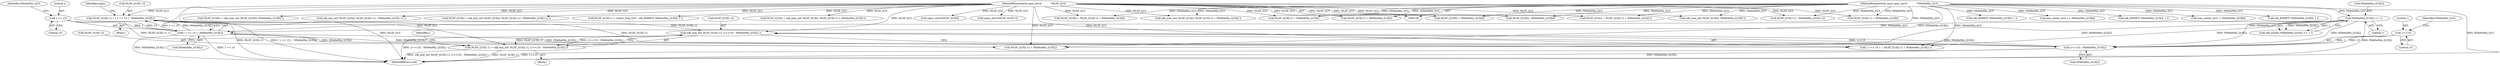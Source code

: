 digraph "0_Android_0d052d64480a30e83fcdda80f4774624e044beb7@pointer" {
"1000428" [label="(Call,silk_min_int( NLSF_Q15[L-1], (1<<15) - NDeltaMin_Q15[L] ))"];
"1000259" [label="(Call,NLSF_Q15[L-1] = ( 1 << 15 ) - NDeltaMin_Q15[L])"];
"1000265" [label="(Call,( 1 << 15 ) - NDeltaMin_Q15[L])"];
"1000266" [label="(Call,1 << 15)"];
"1000128" [label="(MethodParameterIn,const opus_int16            *NDeltaMin_Q15)"];
"1000144" [label="(Call,NDeltaMin_Q15[L] >= 1)"];
"1000127" [label="(MethodParameterIn,opus_int16            *NLSF_Q15)"];
"1000434" [label="(Call,(1<<15) - NDeltaMin_Q15[L])"];
"1000435" [label="(Call,1<<15)"];
"1000422" [label="(Call,NLSF_Q15[L-1] = silk_min_int( NLSF_Q15[L-1], (1<<15) - NDeltaMin_Q15[L] ))"];
"1000259" [label="(Call,NLSF_Q15[L-1] = ( 1 << 15 ) - NDeltaMin_Q15[L])"];
"1000265" [label="(Call,( 1 << 15 ) - NDeltaMin_Q15[L])"];
"1000260" [label="(Call,NLSF_Q15[L-1])"];
"1000145" [label="(Call,NDeltaMin_Q15[L])"];
"1000409" [label="(Call,silk_max_int( NLSF_Q15[i], NLSF_Q15[i-1] + NDeltaMin_Q15[i] ))"];
"1000268" [label="(Literal,15)"];
"1000429" [label="(Call,NLSF_Q15[L-1])"];
"1000127" [label="(MethodParameterIn,opus_int16            *NLSF_Q15)"];
"1000185" [label="(Call,NLSF_Q15[i] - ( NLSF_Q15[i-1] + NDeltaMin_Q15[i] ))"];
"1000148" [label="(Literal,1)"];
"1000333" [label="(Call,(opus_int32)NLSF_Q15[I-1])"];
"1000258" [label="(Block,)"];
"1000143" [label="(Call,silk_assert( NDeltaMin_Q15[L] >= 1 ))"];
"1000128" [label="(MethodParameterIn,const opus_int16            *NDeltaMin_Q15)"];
"1000422" [label="(Call,NLSF_Q15[L-1] = silk_min_int( NLSF_Q15[L-1], (1<<15) - NDeltaMin_Q15[L] ))"];
"1000438" [label="(Call,NDeltaMin_Q15[L])"];
"1000356" [label="(Call,silk_RSHIFT( NDeltaMin_Q15[I], 1 ))"];
"1000287" [label="(Call,min_center_Q15 += NDeltaMin_Q15[k])"];
"1000385" [label="(Call,NLSF_Q15[0] = silk_max_int( NLSF_Q15[0], NDeltaMin_Q15[0] ))"];
"1000439" [label="(Identifier,NDeltaMin_Q15)"];
"1000456" [label="(Call,silk_min_int( NLSF_Q15[i], NLSF_Q15[i+1] - NDeltaMin_Q15[i+1] ))"];
"1000270" [label="(Identifier,NDeltaMin_Q15)"];
"1000365" [label="(Call,NLSF_Q15[I-1] + NDeltaMin_Q15[I])"];
"1000452" [label="(Call,NLSF_Q15[i] = silk_min_int( NLSF_Q15[i], NLSF_Q15[i+1] - NDeltaMin_Q15[i+1] ))"];
"1000348" [label="(Call,NLSF_Q15[I-1] = center_freq_Q15 - silk_RSHIFT( NDeltaMin_Q15[I], 1 ))"];
"1000437" [label="(Literal,15)"];
"1000428" [label="(Call,silk_min_int( NLSF_Q15[L-1], (1<<15) - NDeltaMin_Q15[L] ))"];
"1000405" [label="(Call,NLSF_Q15[i] = silk_max_int( NLSF_Q15[i], NLSF_Q15[i-1] + NDeltaMin_Q15[i] ))"];
"1000269" [label="(Call,NDeltaMin_Q15[L])"];
"1000361" [label="(Call,NLSF_Q15[I] = NLSF_Q15[I-1] + NDeltaMin_Q15[I])"];
"1000189" [label="(Call,NLSF_Q15[i-1] + NDeltaMin_Q15[i])"];
"1000246" [label="(Call,NLSF_Q15[0] = NDeltaMin_Q15[0])"];
"1000378" [label="(Block,)"];
"1000443" [label="(Identifier,i)"];
"1000267" [label="(Literal,1)"];
"1000321" [label="(Call,silk_RSHIFT( NDeltaMin_Q15[I], 1 ))"];
"1000423" [label="(Call,NLSF_Q15[L-1])"];
"1000161" [label="(Call,NLSF_Q15[0] - NDeltaMin_Q15[0])"];
"1000389" [label="(Call,silk_max_int( NLSF_Q15[0], NDeltaMin_Q15[0] ))"];
"1000436" [label="(Literal,1)"];
"1000340" [label="(Call,(opus_int32)NLSF_Q15[I])"];
"1000211" [label="(Call,( 1 << 15 ) - ( NLSF_Q15[L-1] + NDeltaMin_Q15[L] ))"];
"1000157" [label="(Identifier,loops)"];
"1000314" [label="(Call,max_center_Q15 -= NDeltaMin_Q15[k])"];
"1000460" [label="(Call,NLSF_Q15[i+1] - NDeltaMin_Q15[i+1])"];
"1000144" [label="(Call,NDeltaMin_Q15[L] >= 1)"];
"1000294" [label="(Call,silk_RSHIFT( NDeltaMin_Q15[I], 1 ))"];
"1000434" [label="(Call,(1<<15) - NDeltaMin_Q15[L])"];
"1000413" [label="(Call,NLSF_Q15[i-1] + NDeltaMin_Q15[i])"];
"1000435" [label="(Call,1<<15)"];
"1000266" [label="(Call,1 << 15)"];
"1000215" [label="(Call,NLSF_Q15[L-1] + NDeltaMin_Q15[L])"];
"1000471" [label="(MethodReturn,void)"];
"1000428" -> "1000422"  [label="AST: "];
"1000428" -> "1000434"  [label="CFG: "];
"1000429" -> "1000428"  [label="AST: "];
"1000434" -> "1000428"  [label="AST: "];
"1000422" -> "1000428"  [label="CFG: "];
"1000428" -> "1000471"  [label="DDG: (1<<15) - NDeltaMin_Q15[L]"];
"1000428" -> "1000422"  [label="DDG: NLSF_Q15[L-1]"];
"1000428" -> "1000422"  [label="DDG: (1<<15) - NDeltaMin_Q15[L]"];
"1000259" -> "1000428"  [label="DDG: NLSF_Q15[L-1]"];
"1000127" -> "1000428"  [label="DDG: NLSF_Q15"];
"1000434" -> "1000428"  [label="DDG: 1<<15"];
"1000434" -> "1000428"  [label="DDG: NDeltaMin_Q15[L]"];
"1000259" -> "1000258"  [label="AST: "];
"1000259" -> "1000265"  [label="CFG: "];
"1000260" -> "1000259"  [label="AST: "];
"1000265" -> "1000259"  [label="AST: "];
"1000157" -> "1000259"  [label="CFG: "];
"1000259" -> "1000471"  [label="DDG: NLSF_Q15[L-1]"];
"1000259" -> "1000471"  [label="DDG: ( 1 << 15 ) - NDeltaMin_Q15[L]"];
"1000259" -> "1000211"  [label="DDG: NLSF_Q15[L-1]"];
"1000259" -> "1000215"  [label="DDG: NLSF_Q15[L-1]"];
"1000265" -> "1000259"  [label="DDG: 1 << 15"];
"1000265" -> "1000259"  [label="DDG: NDeltaMin_Q15[L]"];
"1000127" -> "1000259"  [label="DDG: NLSF_Q15"];
"1000265" -> "1000269"  [label="CFG: "];
"1000266" -> "1000265"  [label="AST: "];
"1000269" -> "1000265"  [label="AST: "];
"1000265" -> "1000471"  [label="DDG: NDeltaMin_Q15[L]"];
"1000265" -> "1000471"  [label="DDG: 1 << 15"];
"1000265" -> "1000211"  [label="DDG: NDeltaMin_Q15[L]"];
"1000265" -> "1000215"  [label="DDG: NDeltaMin_Q15[L]"];
"1000266" -> "1000265"  [label="DDG: 1"];
"1000266" -> "1000265"  [label="DDG: 15"];
"1000128" -> "1000265"  [label="DDG: NDeltaMin_Q15"];
"1000144" -> "1000265"  [label="DDG: NDeltaMin_Q15[L]"];
"1000265" -> "1000434"  [label="DDG: NDeltaMin_Q15[L]"];
"1000266" -> "1000268"  [label="CFG: "];
"1000267" -> "1000266"  [label="AST: "];
"1000268" -> "1000266"  [label="AST: "];
"1000270" -> "1000266"  [label="CFG: "];
"1000128" -> "1000126"  [label="AST: "];
"1000128" -> "1000471"  [label="DDG: NDeltaMin_Q15"];
"1000128" -> "1000144"  [label="DDG: NDeltaMin_Q15"];
"1000128" -> "1000161"  [label="DDG: NDeltaMin_Q15"];
"1000128" -> "1000185"  [label="DDG: NDeltaMin_Q15"];
"1000128" -> "1000189"  [label="DDG: NDeltaMin_Q15"];
"1000128" -> "1000211"  [label="DDG: NDeltaMin_Q15"];
"1000128" -> "1000215"  [label="DDG: NDeltaMin_Q15"];
"1000128" -> "1000246"  [label="DDG: NDeltaMin_Q15"];
"1000128" -> "1000287"  [label="DDG: NDeltaMin_Q15"];
"1000128" -> "1000294"  [label="DDG: NDeltaMin_Q15"];
"1000128" -> "1000314"  [label="DDG: NDeltaMin_Q15"];
"1000128" -> "1000321"  [label="DDG: NDeltaMin_Q15"];
"1000128" -> "1000356"  [label="DDG: NDeltaMin_Q15"];
"1000128" -> "1000361"  [label="DDG: NDeltaMin_Q15"];
"1000128" -> "1000365"  [label="DDG: NDeltaMin_Q15"];
"1000128" -> "1000389"  [label="DDG: NDeltaMin_Q15"];
"1000128" -> "1000409"  [label="DDG: NDeltaMin_Q15"];
"1000128" -> "1000413"  [label="DDG: NDeltaMin_Q15"];
"1000128" -> "1000434"  [label="DDG: NDeltaMin_Q15"];
"1000128" -> "1000460"  [label="DDG: NDeltaMin_Q15"];
"1000144" -> "1000143"  [label="AST: "];
"1000144" -> "1000148"  [label="CFG: "];
"1000145" -> "1000144"  [label="AST: "];
"1000148" -> "1000144"  [label="AST: "];
"1000143" -> "1000144"  [label="CFG: "];
"1000144" -> "1000471"  [label="DDG: NDeltaMin_Q15[L]"];
"1000144" -> "1000143"  [label="DDG: NDeltaMin_Q15[L]"];
"1000144" -> "1000143"  [label="DDG: 1"];
"1000144" -> "1000211"  [label="DDG: NDeltaMin_Q15[L]"];
"1000144" -> "1000215"  [label="DDG: NDeltaMin_Q15[L]"];
"1000144" -> "1000434"  [label="DDG: NDeltaMin_Q15[L]"];
"1000127" -> "1000126"  [label="AST: "];
"1000127" -> "1000471"  [label="DDG: NLSF_Q15"];
"1000127" -> "1000161"  [label="DDG: NLSF_Q15"];
"1000127" -> "1000185"  [label="DDG: NLSF_Q15"];
"1000127" -> "1000189"  [label="DDG: NLSF_Q15"];
"1000127" -> "1000211"  [label="DDG: NLSF_Q15"];
"1000127" -> "1000215"  [label="DDG: NLSF_Q15"];
"1000127" -> "1000246"  [label="DDG: NLSF_Q15"];
"1000127" -> "1000333"  [label="DDG: NLSF_Q15"];
"1000127" -> "1000340"  [label="DDG: NLSF_Q15"];
"1000127" -> "1000348"  [label="DDG: NLSF_Q15"];
"1000127" -> "1000361"  [label="DDG: NLSF_Q15"];
"1000127" -> "1000365"  [label="DDG: NLSF_Q15"];
"1000127" -> "1000385"  [label="DDG: NLSF_Q15"];
"1000127" -> "1000389"  [label="DDG: NLSF_Q15"];
"1000127" -> "1000405"  [label="DDG: NLSF_Q15"];
"1000127" -> "1000409"  [label="DDG: NLSF_Q15"];
"1000127" -> "1000413"  [label="DDG: NLSF_Q15"];
"1000127" -> "1000422"  [label="DDG: NLSF_Q15"];
"1000127" -> "1000452"  [label="DDG: NLSF_Q15"];
"1000127" -> "1000456"  [label="DDG: NLSF_Q15"];
"1000127" -> "1000460"  [label="DDG: NLSF_Q15"];
"1000434" -> "1000438"  [label="CFG: "];
"1000435" -> "1000434"  [label="AST: "];
"1000438" -> "1000434"  [label="AST: "];
"1000434" -> "1000471"  [label="DDG: NDeltaMin_Q15[L]"];
"1000434" -> "1000471"  [label="DDG: 1<<15"];
"1000435" -> "1000434"  [label="DDG: 1"];
"1000435" -> "1000434"  [label="DDG: 15"];
"1000435" -> "1000437"  [label="CFG: "];
"1000436" -> "1000435"  [label="AST: "];
"1000437" -> "1000435"  [label="AST: "];
"1000439" -> "1000435"  [label="CFG: "];
"1000422" -> "1000378"  [label="AST: "];
"1000423" -> "1000422"  [label="AST: "];
"1000443" -> "1000422"  [label="CFG: "];
"1000422" -> "1000471"  [label="DDG: silk_min_int( NLSF_Q15[L-1], (1<<15) - NDeltaMin_Q15[L] )"];
"1000422" -> "1000471"  [label="DDG: NLSF_Q15[L-1]"];
}
